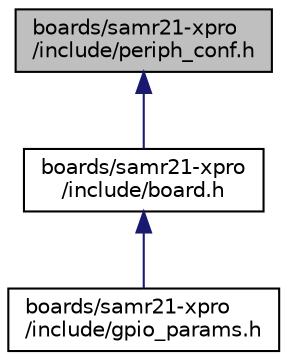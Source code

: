digraph "boards/samr21-xpro/include/periph_conf.h"
{
 // LATEX_PDF_SIZE
  edge [fontname="Helvetica",fontsize="10",labelfontname="Helvetica",labelfontsize="10"];
  node [fontname="Helvetica",fontsize="10",shape=record];
  Node1 [label="boards/samr21-xpro\l/include/periph_conf.h",height=0.2,width=0.4,color="black", fillcolor="grey75", style="filled", fontcolor="black",tooltip="Configuration of CPU peripherals for the Atmel SAM R21 Xplained Pro board."];
  Node1 -> Node2 [dir="back",color="midnightblue",fontsize="10",style="solid",fontname="Helvetica"];
  Node2 [label="boards/samr21-xpro\l/include/board.h",height=0.2,width=0.4,color="black", fillcolor="white", style="filled",URL="$samr21-xpro_2include_2board_8h.html",tooltip="Board specific definitions for the Atmel SAM R21 Xplained Pro board."];
  Node2 -> Node3 [dir="back",color="midnightblue",fontsize="10",style="solid",fontname="Helvetica"];
  Node3 [label="boards/samr21-xpro\l/include/gpio_params.h",height=0.2,width=0.4,color="black", fillcolor="white", style="filled",URL="$samr21-xpro_2include_2gpio__params_8h.html",tooltip="Board specific configuration of direct mapped GPIOs."];
}
